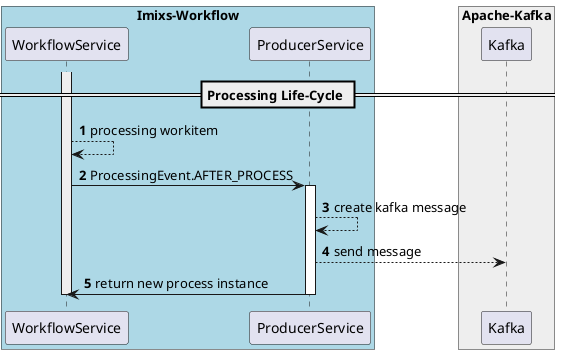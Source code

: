 @startuml
autonumber

box "Imixs-Workflow" #LightBlue
participant WorkflowService
participant ProducerService
end box

box "Apache-Kafka" #EEEEEE
participant Kafka
end box


== Processing Life-Cycle ==

activate WorkflowService #EEEEEE

WorkflowService --> WorkflowService : processing workitem

WorkflowService -> ProducerService: ProcessingEvent.AFTER_PROCESS
activate ProducerService

ProducerService --> ProducerService: create kafka message
ProducerService --> Kafka : send message

ProducerService -> WorkflowService: return new process instance
deactivate ProducerService
deactivate WorkflowService


@enduml
